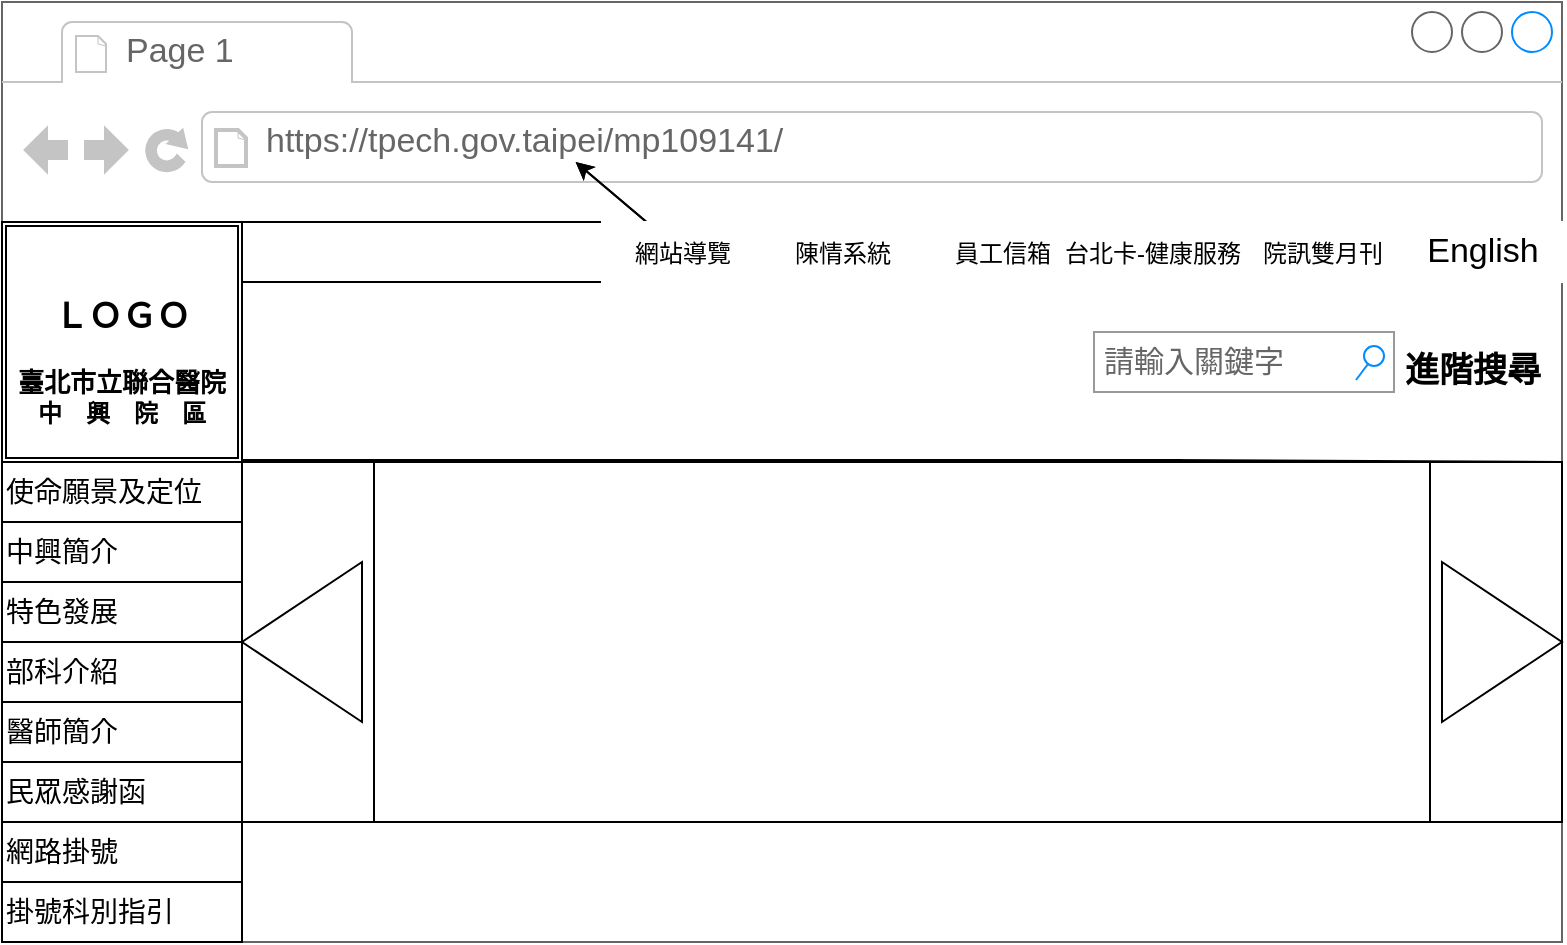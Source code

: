 <mxfile>
    <diagram id="rdGeskmzSgYDUzIaTlJ9" name="第1頁">
        <mxGraphModel dx="1130" dy="531" grid="1" gridSize="10" guides="1" tooltips="1" connect="1" arrows="1" fold="1" page="1" pageScale="1" pageWidth="827" pageHeight="1169" math="0" shadow="0">
            <root>
                <mxCell id="0"/>
                <mxCell id="1" parent="0"/>
                <mxCell id="4" value="" style="strokeWidth=1;shadow=0;dashed=0;align=center;html=1;shape=mxgraph.mockup.containers.browserWindow;rSize=0;strokeColor=#666666;strokeColor2=#008cff;strokeColor3=#c4c4c4;mainText=,;recursiveResize=0;" vertex="1" parent="1">
                    <mxGeometry x="24" width="780" height="470" as="geometry"/>
                </mxCell>
                <mxCell id="5" value="Page 1" style="strokeWidth=1;shadow=0;dashed=0;align=center;html=1;shape=mxgraph.mockup.containers.anchor;fontSize=17;fontColor=#666666;align=left;" vertex="1" parent="4">
                    <mxGeometry x="60" y="12" width="110" height="26" as="geometry"/>
                </mxCell>
                <mxCell id="6" value="https://tpech.gov.taipei/mp109141/" style="strokeWidth=1;shadow=0;dashed=0;align=center;html=1;shape=mxgraph.mockup.containers.anchor;rSize=0;fontSize=17;fontColor=#666666;align=left;" vertex="1" parent="4">
                    <mxGeometry x="130" y="60" width="290" height="20" as="geometry"/>
                </mxCell>
                <mxCell id="10" value="" style="shape=ext;double=1;whiteSpace=wrap;html=1;aspect=fixed;" vertex="1" parent="4">
                    <mxGeometry y="110" width="120" height="120" as="geometry"/>
                </mxCell>
                <mxCell id="13" value="" style="rounded=0;whiteSpace=wrap;html=1;" vertex="1" parent="4">
                    <mxGeometry x="120" y="110" width="590" height="30" as="geometry"/>
                </mxCell>
                <mxCell id="39" value="" style="edgeStyle=none;html=1;" edge="1" parent="4" source="33" target="6">
                    <mxGeometry relative="1" as="geometry"/>
                </mxCell>
                <mxCell id="40" value="" style="edgeStyle=none;html=1;fontSize=12;" edge="1" parent="4" source="33" target="6">
                    <mxGeometry relative="1" as="geometry"/>
                </mxCell>
                <mxCell id="41" value="&lt;b&gt;&lt;font style=&quot;&quot;&gt;&lt;span style=&quot;font-size: 17px;&quot;&gt;ＬＯＧＯ&lt;/span&gt;&lt;br&gt;&lt;br&gt;&lt;font style=&quot;font-size: 13px;&quot;&gt;臺北市立聯合醫院&lt;br&gt;&lt;/font&gt;中　興　院　區&lt;br&gt;&lt;/font&gt;&lt;/b&gt;" style="text;html=1;strokeColor=none;fillColor=none;align=center;verticalAlign=middle;whiteSpace=wrap;rounded=0;fontSize=12;" vertex="1" parent="4">
                    <mxGeometry y="120" width="120" height="120" as="geometry"/>
                </mxCell>
                <mxCell id="74" value="&lt;font style=&quot;font-size: 14px;&quot;&gt;使命願景及定位&lt;/font&gt;" style="rounded=0;whiteSpace=wrap;html=1;align=left;fontSize=14;" vertex="1" parent="4">
                    <mxGeometry y="230" width="120" height="30" as="geometry"/>
                </mxCell>
                <mxCell id="75" value="中興簡介" style="rounded=0;whiteSpace=wrap;html=1;align=left;fontSize=14;" vertex="1" parent="4">
                    <mxGeometry y="260" width="120" height="30" as="geometry"/>
                </mxCell>
                <mxCell id="76" value="特色發展" style="rounded=0;whiteSpace=wrap;html=1;align=left;fontSize=14;" vertex="1" parent="4">
                    <mxGeometry y="290" width="120" height="30" as="geometry"/>
                </mxCell>
                <mxCell id="77" value="部科介紹" style="rounded=0;whiteSpace=wrap;html=1;align=left;fontSize=14;" vertex="1" parent="4">
                    <mxGeometry y="320" width="120" height="30" as="geometry"/>
                </mxCell>
                <mxCell id="78" value="醫師簡介" style="rounded=0;whiteSpace=wrap;html=1;align=left;fontSize=14;" vertex="1" parent="4">
                    <mxGeometry y="350" width="120" height="30" as="geometry"/>
                </mxCell>
                <mxCell id="79" value="民眾感謝函" style="rounded=0;whiteSpace=wrap;html=1;align=left;fontSize=14;" vertex="1" parent="4">
                    <mxGeometry y="380" width="120" height="30" as="geometry"/>
                </mxCell>
                <mxCell id="80" value="網路掛號" style="rounded=0;whiteSpace=wrap;html=1;align=left;fontSize=14;" vertex="1" parent="4">
                    <mxGeometry y="410" width="120" height="30" as="geometry"/>
                </mxCell>
                <mxCell id="81" value="掛號科別指引" style="rounded=0;whiteSpace=wrap;html=1;align=left;fontSize=14;" vertex="1" parent="4">
                    <mxGeometry y="440" width="120" height="30" as="geometry"/>
                </mxCell>
                <mxCell id="85" value="&lt;font style=&quot;font-size: 15px;&quot;&gt;請輸入關鍵字&lt;/font&gt;" style="strokeWidth=1;shadow=0;dashed=0;align=center;html=1;shape=mxgraph.mockup.forms.searchBox;strokeColor=#999999;mainText=;strokeColor2=#008cff;fontColor=#666666;fontSize=17;align=left;spacingLeft=3;fontFamily=Helvetica;fillColor=none;" vertex="1" parent="4">
                    <mxGeometry x="546" y="165" width="150" height="30" as="geometry"/>
                </mxCell>
                <mxCell id="86" value="&lt;font style=&quot;font-size: 17px;&quot;&gt;進階搜尋&lt;/font&gt;" style="text;strokeColor=none;fillColor=none;html=1;fontSize=17;fontStyle=1;verticalAlign=middle;align=center;fontFamily=Helvetica;fontColor=default;" vertex="1" parent="4">
                    <mxGeometry x="690" y="165" width="90" height="40" as="geometry"/>
                </mxCell>
                <mxCell id="87" value="" style="shape=process;whiteSpace=wrap;html=1;backgroundOutline=1;strokeColor=default;fontFamily=Helvetica;fontSize=15;fontColor=default;fillColor=none;" vertex="1" parent="4">
                    <mxGeometry x="120" y="230" width="660" height="180" as="geometry"/>
                </mxCell>
                <mxCell id="31" value="" style="group" vertex="1" connectable="0" parent="4">
                    <mxGeometry x="220" y="110" width="560" height="30" as="geometry"/>
                </mxCell>
                <mxCell id="33" value="&lt;font style=&quot;font-size: 12px;&quot;&gt;網站導覽&lt;/font&gt;" style="strokeColor=#FFFFFF;fillColor=default;gradientColor=inherit;strokeWidth=1;shadow=0;dashed=0;align=center;html=1;shape=mxgraph.mockup.forms.rrect;rSize=0;fontSize=17;fontColor=default;movable=1;resizable=1;rotatable=1;deletable=1;editable=1;connectable=1;" vertex="1" parent="31">
                    <mxGeometry x="79.999" width="79.999" height="30" as="geometry"/>
                </mxCell>
                <mxCell id="34" value="&lt;font style=&quot;font-size: 12px;&quot;&gt;陳情系統&lt;/font&gt;" style="strokeColor=#FFFFFF;fillColor=default;gradientColor=inherit;strokeWidth=1;shadow=0;dashed=0;align=center;html=1;shape=mxgraph.mockup.forms.rrect;rSize=0;fontSize=17;fontColor=default;movable=1;resizable=1;rotatable=1;deletable=1;editable=1;connectable=1;" vertex="1" parent="31">
                    <mxGeometry x="159.999" width="79.999" height="30" as="geometry"/>
                </mxCell>
                <mxCell id="35" value="&lt;font style=&quot;font-size: 12px;&quot;&gt;員工信箱&lt;/font&gt;" style="strokeColor=#FFFFFF;fillColor=default;gradientColor=inherit;strokeWidth=1;shadow=0;dashed=0;align=center;html=1;shape=mxgraph.mockup.forms.rrect;rSize=0;fontSize=17;fontColor=default;movable=1;resizable=1;rotatable=1;deletable=1;editable=1;connectable=1;" vertex="1" parent="31">
                    <mxGeometry x="240" width="80" height="30" as="geometry"/>
                </mxCell>
                <mxCell id="36" value="&lt;font style=&quot;font-size: 12px;&quot;&gt;台北卡-健康服務&lt;/font&gt;" style="strokeColor=#FFFFFF;fillColor=default;gradientColor=inherit;strokeWidth=1;shadow=0;dashed=0;align=center;html=1;shape=mxgraph.mockup.forms.rrect;rSize=0;fontSize=17;fontColor=default;movable=1;resizable=1;rotatable=1;deletable=1;editable=1;connectable=1;" vertex="1" parent="31">
                    <mxGeometry x="310" width="90" height="30" as="geometry"/>
                </mxCell>
                <mxCell id="37" value="&lt;font style=&quot;font-size: 12px;&quot;&gt;院訊雙月刊&lt;/font&gt;" style="strokeColor=#FFFFFF;fillColor=default;gradientColor=inherit;strokeWidth=1;shadow=0;dashed=0;align=center;html=1;shape=mxgraph.mockup.forms.rrect;rSize=0;fontSize=17;fontColor=default;movable=1;resizable=1;rotatable=1;deletable=1;editable=1;connectable=1;" vertex="1" parent="31">
                    <mxGeometry x="399.997" width="79.999" height="30" as="geometry"/>
                </mxCell>
                <mxCell id="38" value="English" style="strokeColor=#FFFFFF;fillColor=default;gradientColor=inherit;strokeWidth=1;shadow=0;dashed=0;align=center;html=1;shape=mxgraph.mockup.forms.rrect;rSize=0;fontSize=17;fontColor=default;movable=1;resizable=1;rotatable=1;deletable=1;editable=1;connectable=1;" vertex="1" parent="31">
                    <mxGeometry x="480.001" width="79.999" height="30" as="geometry"/>
                </mxCell>
                <mxCell id="88" value="" style="endArrow=none;html=1;fontFamily=Helvetica;fontSize=17;fontColor=default;" edge="1" parent="4">
                    <mxGeometry width="50" height="50" relative="1" as="geometry">
                        <mxPoint x="360" y="229" as="sourcePoint"/>
                        <mxPoint x="120" y="229" as="targetPoint"/>
                    </mxGeometry>
                </mxCell>
                <mxCell id="89" value="" style="endArrow=none;html=1;fontFamily=Helvetica;fontSize=17;fontColor=default;" edge="1" parent="4">
                    <mxGeometry width="50" height="50" relative="1" as="geometry">
                        <mxPoint x="590" y="229" as="sourcePoint"/>
                        <mxPoint x="350" y="229" as="targetPoint"/>
                    </mxGeometry>
                </mxCell>
                <mxCell id="90" value="" style="endArrow=none;html=1;fontFamily=Helvetica;fontSize=17;fontColor=default;" edge="1" parent="4">
                    <mxGeometry width="50" height="50" relative="1" as="geometry">
                        <mxPoint x="780" y="230" as="sourcePoint"/>
                        <mxPoint x="580" y="229" as="targetPoint"/>
                    </mxGeometry>
                </mxCell>
                <mxCell id="91" value="" style="triangle;whiteSpace=wrap;html=1;strokeColor=default;fontFamily=Helvetica;fontSize=17;fontColor=default;fillColor=none;" vertex="1" parent="4">
                    <mxGeometry x="720" y="280" width="60" height="80" as="geometry"/>
                </mxCell>
                <mxCell id="93" value="" style="triangle;whiteSpace=wrap;html=1;strokeColor=default;fontFamily=Helvetica;fontSize=17;fontColor=default;fillColor=none;flipH=1;" vertex="1" parent="4">
                    <mxGeometry x="120" y="280" width="60" height="80" as="geometry"/>
                </mxCell>
            </root>
        </mxGraphModel>
    </diagram>
</mxfile>
